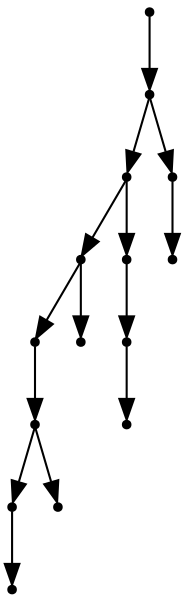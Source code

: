 digraph {
  14 [shape=point];
  13 [shape=point];
  10 [shape=point];
  6 [shape=point];
  4 [shape=point];
  3 [shape=point];
  1 [shape=point];
  0 [shape=point];
  2 [shape=point];
  5 [shape=point];
  9 [shape=point];
  8 [shape=point];
  7 [shape=point];
  12 [shape=point];
  11 [shape=point];
14 -> 13;
13 -> 10;
10 -> 6;
6 -> 4;
4 -> 3;
3 -> 1;
1 -> 0;
3 -> 2;
6 -> 5;
10 -> 9;
9 -> 8;
8 -> 7;
13 -> 12;
12 -> 11;
}
